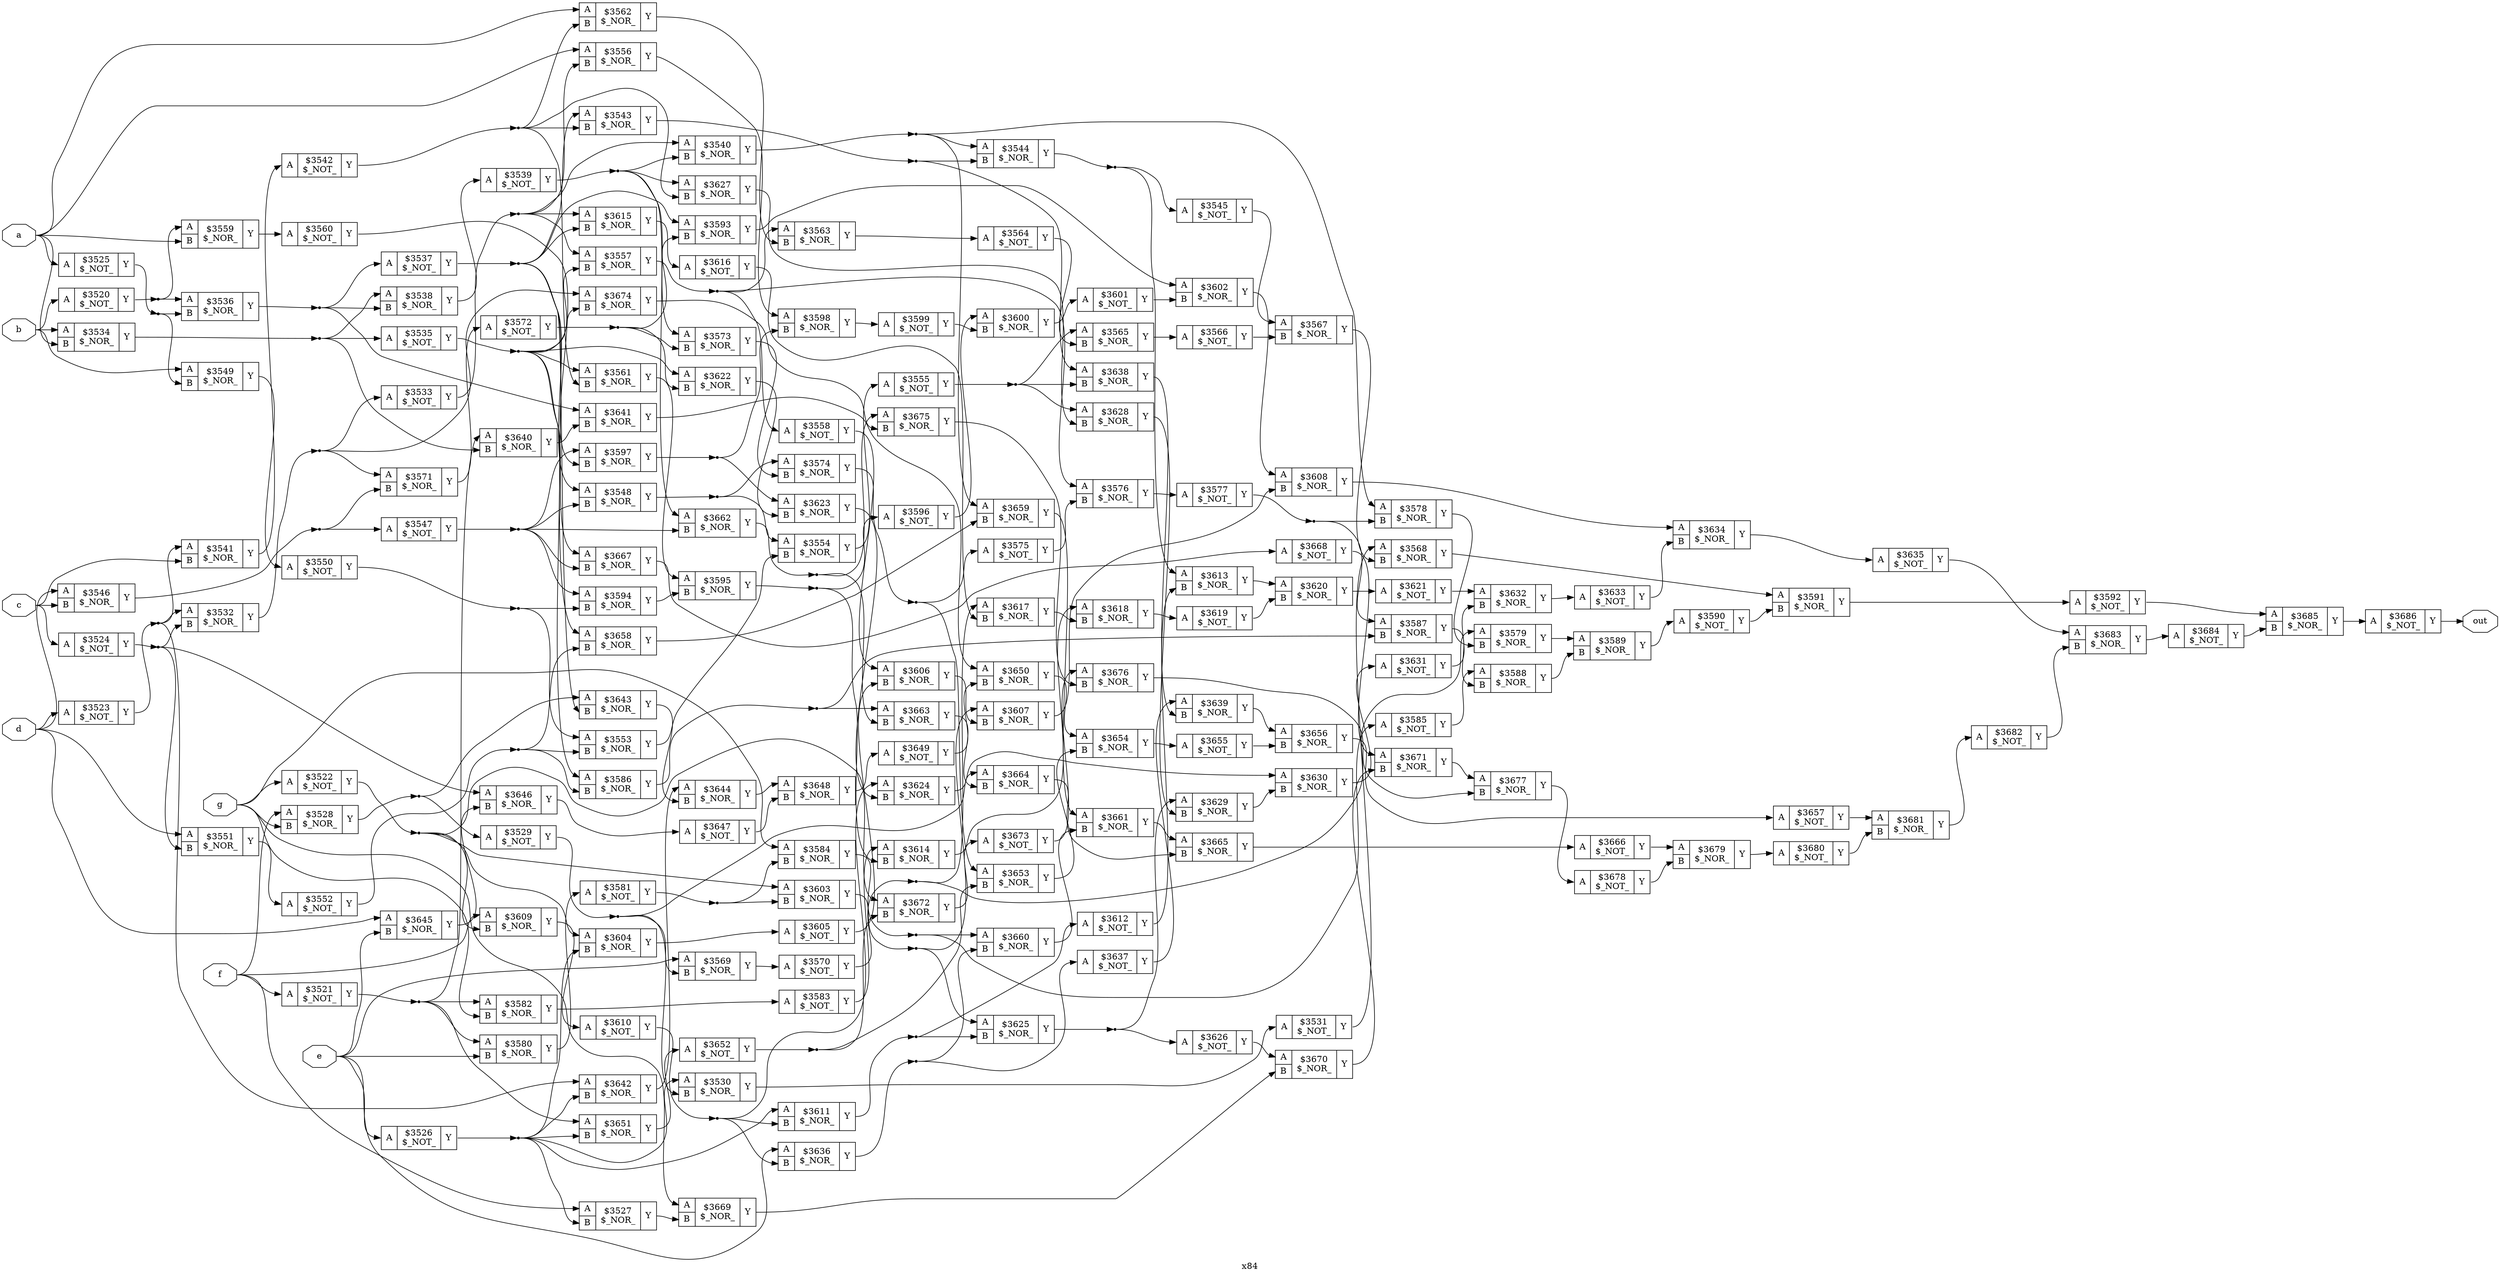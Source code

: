 digraph "x84" {
label="x84";
rankdir="LR";
remincross=true;
n167 [ shape=octagon, label="a", color="black", fontcolor="black" ];
n168 [ shape=octagon, label="b", color="black", fontcolor="black" ];
n169 [ shape=octagon, label="c", color="black", fontcolor="black" ];
n170 [ shape=octagon, label="d", color="black", fontcolor="black" ];
n171 [ shape=octagon, label="e", color="black", fontcolor="black" ];
n172 [ shape=octagon, label="f", color="black", fontcolor="black" ];
n173 [ shape=octagon, label="g", color="black", fontcolor="black" ];
n174 [ shape=octagon, label="out", color="black", fontcolor="black" ];
c177 [ shape=record, label="{{<p175> A}|$3520\n$_NOT_|{<p176> Y}}" ];
c178 [ shape=record, label="{{<p175> A}|$3521\n$_NOT_|{<p176> Y}}" ];
c179 [ shape=record, label="{{<p175> A}|$3522\n$_NOT_|{<p176> Y}}" ];
c180 [ shape=record, label="{{<p175> A}|$3523\n$_NOT_|{<p176> Y}}" ];
c181 [ shape=record, label="{{<p175> A}|$3524\n$_NOT_|{<p176> Y}}" ];
c182 [ shape=record, label="{{<p175> A}|$3525\n$_NOT_|{<p176> Y}}" ];
c183 [ shape=record, label="{{<p175> A}|$3526\n$_NOT_|{<p176> Y}}" ];
c185 [ shape=record, label="{{<p175> A|<p184> B}|$3527\n$_NOR_|{<p176> Y}}" ];
c186 [ shape=record, label="{{<p175> A|<p184> B}|$3528\n$_NOR_|{<p176> Y}}" ];
c187 [ shape=record, label="{{<p175> A}|$3529\n$_NOT_|{<p176> Y}}" ];
c188 [ shape=record, label="{{<p175> A|<p184> B}|$3530\n$_NOR_|{<p176> Y}}" ];
c189 [ shape=record, label="{{<p175> A}|$3531\n$_NOT_|{<p176> Y}}" ];
c190 [ shape=record, label="{{<p175> A|<p184> B}|$3532\n$_NOR_|{<p176> Y}}" ];
c191 [ shape=record, label="{{<p175> A}|$3533\n$_NOT_|{<p176> Y}}" ];
c192 [ shape=record, label="{{<p175> A|<p184> B}|$3534\n$_NOR_|{<p176> Y}}" ];
c193 [ shape=record, label="{{<p175> A}|$3535\n$_NOT_|{<p176> Y}}" ];
c194 [ shape=record, label="{{<p175> A|<p184> B}|$3536\n$_NOR_|{<p176> Y}}" ];
c195 [ shape=record, label="{{<p175> A}|$3537\n$_NOT_|{<p176> Y}}" ];
c196 [ shape=record, label="{{<p175> A|<p184> B}|$3538\n$_NOR_|{<p176> Y}}" ];
c197 [ shape=record, label="{{<p175> A}|$3539\n$_NOT_|{<p176> Y}}" ];
c198 [ shape=record, label="{{<p175> A|<p184> B}|$3540\n$_NOR_|{<p176> Y}}" ];
c199 [ shape=record, label="{{<p175> A|<p184> B}|$3541\n$_NOR_|{<p176> Y}}" ];
c200 [ shape=record, label="{{<p175> A}|$3542\n$_NOT_|{<p176> Y}}" ];
c201 [ shape=record, label="{{<p175> A|<p184> B}|$3543\n$_NOR_|{<p176> Y}}" ];
c202 [ shape=record, label="{{<p175> A|<p184> B}|$3544\n$_NOR_|{<p176> Y}}" ];
c203 [ shape=record, label="{{<p175> A}|$3545\n$_NOT_|{<p176> Y}}" ];
c204 [ shape=record, label="{{<p175> A|<p184> B}|$3546\n$_NOR_|{<p176> Y}}" ];
c205 [ shape=record, label="{{<p175> A}|$3547\n$_NOT_|{<p176> Y}}" ];
c206 [ shape=record, label="{{<p175> A|<p184> B}|$3548\n$_NOR_|{<p176> Y}}" ];
c207 [ shape=record, label="{{<p175> A|<p184> B}|$3549\n$_NOR_|{<p176> Y}}" ];
c208 [ shape=record, label="{{<p175> A}|$3550\n$_NOT_|{<p176> Y}}" ];
c209 [ shape=record, label="{{<p175> A|<p184> B}|$3551\n$_NOR_|{<p176> Y}}" ];
c210 [ shape=record, label="{{<p175> A}|$3552\n$_NOT_|{<p176> Y}}" ];
c211 [ shape=record, label="{{<p175> A|<p184> B}|$3553\n$_NOR_|{<p176> Y}}" ];
c212 [ shape=record, label="{{<p175> A|<p184> B}|$3554\n$_NOR_|{<p176> Y}}" ];
c213 [ shape=record, label="{{<p175> A}|$3555\n$_NOT_|{<p176> Y}}" ];
c214 [ shape=record, label="{{<p175> A|<p184> B}|$3556\n$_NOR_|{<p176> Y}}" ];
c215 [ shape=record, label="{{<p175> A|<p184> B}|$3557\n$_NOR_|{<p176> Y}}" ];
c216 [ shape=record, label="{{<p175> A}|$3558\n$_NOT_|{<p176> Y}}" ];
c217 [ shape=record, label="{{<p175> A|<p184> B}|$3559\n$_NOR_|{<p176> Y}}" ];
c218 [ shape=record, label="{{<p175> A}|$3560\n$_NOT_|{<p176> Y}}" ];
c219 [ shape=record, label="{{<p175> A|<p184> B}|$3561\n$_NOR_|{<p176> Y}}" ];
c220 [ shape=record, label="{{<p175> A|<p184> B}|$3562\n$_NOR_|{<p176> Y}}" ];
c221 [ shape=record, label="{{<p175> A|<p184> B}|$3563\n$_NOR_|{<p176> Y}}" ];
c222 [ shape=record, label="{{<p175> A}|$3564\n$_NOT_|{<p176> Y}}" ];
c223 [ shape=record, label="{{<p175> A|<p184> B}|$3565\n$_NOR_|{<p176> Y}}" ];
c224 [ shape=record, label="{{<p175> A}|$3566\n$_NOT_|{<p176> Y}}" ];
c225 [ shape=record, label="{{<p175> A|<p184> B}|$3567\n$_NOR_|{<p176> Y}}" ];
c226 [ shape=record, label="{{<p175> A|<p184> B}|$3568\n$_NOR_|{<p176> Y}}" ];
c227 [ shape=record, label="{{<p175> A|<p184> B}|$3569\n$_NOR_|{<p176> Y}}" ];
c228 [ shape=record, label="{{<p175> A}|$3570\n$_NOT_|{<p176> Y}}" ];
c229 [ shape=record, label="{{<p175> A|<p184> B}|$3571\n$_NOR_|{<p176> Y}}" ];
c230 [ shape=record, label="{{<p175> A}|$3572\n$_NOT_|{<p176> Y}}" ];
c231 [ shape=record, label="{{<p175> A|<p184> B}|$3573\n$_NOR_|{<p176> Y}}" ];
c232 [ shape=record, label="{{<p175> A|<p184> B}|$3574\n$_NOR_|{<p176> Y}}" ];
c233 [ shape=record, label="{{<p175> A}|$3575\n$_NOT_|{<p176> Y}}" ];
c234 [ shape=record, label="{{<p175> A|<p184> B}|$3576\n$_NOR_|{<p176> Y}}" ];
c235 [ shape=record, label="{{<p175> A}|$3577\n$_NOT_|{<p176> Y}}" ];
c236 [ shape=record, label="{{<p175> A|<p184> B}|$3578\n$_NOR_|{<p176> Y}}" ];
c237 [ shape=record, label="{{<p175> A|<p184> B}|$3579\n$_NOR_|{<p176> Y}}" ];
c238 [ shape=record, label="{{<p175> A|<p184> B}|$3580\n$_NOR_|{<p176> Y}}" ];
c239 [ shape=record, label="{{<p175> A}|$3581\n$_NOT_|{<p176> Y}}" ];
c240 [ shape=record, label="{{<p175> A|<p184> B}|$3582\n$_NOR_|{<p176> Y}}" ];
c241 [ shape=record, label="{{<p175> A}|$3583\n$_NOT_|{<p176> Y}}" ];
c242 [ shape=record, label="{{<p175> A|<p184> B}|$3584\n$_NOR_|{<p176> Y}}" ];
c243 [ shape=record, label="{{<p175> A}|$3585\n$_NOT_|{<p176> Y}}" ];
c244 [ shape=record, label="{{<p175> A|<p184> B}|$3586\n$_NOR_|{<p176> Y}}" ];
c245 [ shape=record, label="{{<p175> A|<p184> B}|$3587\n$_NOR_|{<p176> Y}}" ];
c246 [ shape=record, label="{{<p175> A|<p184> B}|$3588\n$_NOR_|{<p176> Y}}" ];
c247 [ shape=record, label="{{<p175> A|<p184> B}|$3589\n$_NOR_|{<p176> Y}}" ];
c248 [ shape=record, label="{{<p175> A}|$3590\n$_NOT_|{<p176> Y}}" ];
c249 [ shape=record, label="{{<p175> A|<p184> B}|$3591\n$_NOR_|{<p176> Y}}" ];
c250 [ shape=record, label="{{<p175> A}|$3592\n$_NOT_|{<p176> Y}}" ];
c251 [ shape=record, label="{{<p175> A|<p184> B}|$3593\n$_NOR_|{<p176> Y}}" ];
c252 [ shape=record, label="{{<p175> A|<p184> B}|$3594\n$_NOR_|{<p176> Y}}" ];
c253 [ shape=record, label="{{<p175> A|<p184> B}|$3595\n$_NOR_|{<p176> Y}}" ];
c254 [ shape=record, label="{{<p175> A}|$3596\n$_NOT_|{<p176> Y}}" ];
c255 [ shape=record, label="{{<p175> A|<p184> B}|$3597\n$_NOR_|{<p176> Y}}" ];
c256 [ shape=record, label="{{<p175> A|<p184> B}|$3598\n$_NOR_|{<p176> Y}}" ];
c257 [ shape=record, label="{{<p175> A}|$3599\n$_NOT_|{<p176> Y}}" ];
c258 [ shape=record, label="{{<p175> A|<p184> B}|$3600\n$_NOR_|{<p176> Y}}" ];
c259 [ shape=record, label="{{<p175> A}|$3601\n$_NOT_|{<p176> Y}}" ];
c260 [ shape=record, label="{{<p175> A|<p184> B}|$3602\n$_NOR_|{<p176> Y}}" ];
c261 [ shape=record, label="{{<p175> A|<p184> B}|$3603\n$_NOR_|{<p176> Y}}" ];
c262 [ shape=record, label="{{<p175> A|<p184> B}|$3604\n$_NOR_|{<p176> Y}}" ];
c263 [ shape=record, label="{{<p175> A}|$3605\n$_NOT_|{<p176> Y}}" ];
c264 [ shape=record, label="{{<p175> A|<p184> B}|$3606\n$_NOR_|{<p176> Y}}" ];
c265 [ shape=record, label="{{<p175> A|<p184> B}|$3607\n$_NOR_|{<p176> Y}}" ];
c266 [ shape=record, label="{{<p175> A|<p184> B}|$3608\n$_NOR_|{<p176> Y}}" ];
c267 [ shape=record, label="{{<p175> A|<p184> B}|$3609\n$_NOR_|{<p176> Y}}" ];
c268 [ shape=record, label="{{<p175> A}|$3610\n$_NOT_|{<p176> Y}}" ];
c269 [ shape=record, label="{{<p175> A|<p184> B}|$3611\n$_NOR_|{<p176> Y}}" ];
c270 [ shape=record, label="{{<p175> A}|$3612\n$_NOT_|{<p176> Y}}" ];
c271 [ shape=record, label="{{<p175> A|<p184> B}|$3613\n$_NOR_|{<p176> Y}}" ];
c272 [ shape=record, label="{{<p175> A|<p184> B}|$3614\n$_NOR_|{<p176> Y}}" ];
c273 [ shape=record, label="{{<p175> A|<p184> B}|$3615\n$_NOR_|{<p176> Y}}" ];
c274 [ shape=record, label="{{<p175> A}|$3616\n$_NOT_|{<p176> Y}}" ];
c275 [ shape=record, label="{{<p175> A|<p184> B}|$3617\n$_NOR_|{<p176> Y}}" ];
c276 [ shape=record, label="{{<p175> A|<p184> B}|$3618\n$_NOR_|{<p176> Y}}" ];
c277 [ shape=record, label="{{<p175> A}|$3619\n$_NOT_|{<p176> Y}}" ];
c278 [ shape=record, label="{{<p175> A|<p184> B}|$3620\n$_NOR_|{<p176> Y}}" ];
c279 [ shape=record, label="{{<p175> A}|$3621\n$_NOT_|{<p176> Y}}" ];
c280 [ shape=record, label="{{<p175> A|<p184> B}|$3622\n$_NOR_|{<p176> Y}}" ];
c281 [ shape=record, label="{{<p175> A|<p184> B}|$3623\n$_NOR_|{<p176> Y}}" ];
c282 [ shape=record, label="{{<p175> A|<p184> B}|$3624\n$_NOR_|{<p176> Y}}" ];
c283 [ shape=record, label="{{<p175> A|<p184> B}|$3625\n$_NOR_|{<p176> Y}}" ];
c284 [ shape=record, label="{{<p175> A}|$3626\n$_NOT_|{<p176> Y}}" ];
c285 [ shape=record, label="{{<p175> A|<p184> B}|$3627\n$_NOR_|{<p176> Y}}" ];
c286 [ shape=record, label="{{<p175> A|<p184> B}|$3628\n$_NOR_|{<p176> Y}}" ];
c287 [ shape=record, label="{{<p175> A|<p184> B}|$3629\n$_NOR_|{<p176> Y}}" ];
c288 [ shape=record, label="{{<p175> A|<p184> B}|$3630\n$_NOR_|{<p176> Y}}" ];
c289 [ shape=record, label="{{<p175> A}|$3631\n$_NOT_|{<p176> Y}}" ];
c290 [ shape=record, label="{{<p175> A|<p184> B}|$3632\n$_NOR_|{<p176> Y}}" ];
c291 [ shape=record, label="{{<p175> A}|$3633\n$_NOT_|{<p176> Y}}" ];
c292 [ shape=record, label="{{<p175> A|<p184> B}|$3634\n$_NOR_|{<p176> Y}}" ];
c293 [ shape=record, label="{{<p175> A}|$3635\n$_NOT_|{<p176> Y}}" ];
c294 [ shape=record, label="{{<p175> A|<p184> B}|$3636\n$_NOR_|{<p176> Y}}" ];
c295 [ shape=record, label="{{<p175> A}|$3637\n$_NOT_|{<p176> Y}}" ];
c296 [ shape=record, label="{{<p175> A|<p184> B}|$3638\n$_NOR_|{<p176> Y}}" ];
c297 [ shape=record, label="{{<p175> A|<p184> B}|$3639\n$_NOR_|{<p176> Y}}" ];
c298 [ shape=record, label="{{<p175> A|<p184> B}|$3640\n$_NOR_|{<p176> Y}}" ];
c299 [ shape=record, label="{{<p175> A|<p184> B}|$3641\n$_NOR_|{<p176> Y}}" ];
c300 [ shape=record, label="{{<p175> A|<p184> B}|$3642\n$_NOR_|{<p176> Y}}" ];
c301 [ shape=record, label="{{<p175> A|<p184> B}|$3643\n$_NOR_|{<p176> Y}}" ];
c302 [ shape=record, label="{{<p175> A|<p184> B}|$3644\n$_NOR_|{<p176> Y}}" ];
c303 [ shape=record, label="{{<p175> A|<p184> B}|$3645\n$_NOR_|{<p176> Y}}" ];
c304 [ shape=record, label="{{<p175> A|<p184> B}|$3646\n$_NOR_|{<p176> Y}}" ];
c305 [ shape=record, label="{{<p175> A}|$3647\n$_NOT_|{<p176> Y}}" ];
c306 [ shape=record, label="{{<p175> A|<p184> B}|$3648\n$_NOR_|{<p176> Y}}" ];
c307 [ shape=record, label="{{<p175> A}|$3649\n$_NOT_|{<p176> Y}}" ];
c308 [ shape=record, label="{{<p175> A|<p184> B}|$3650\n$_NOR_|{<p176> Y}}" ];
c309 [ shape=record, label="{{<p175> A|<p184> B}|$3651\n$_NOR_|{<p176> Y}}" ];
c310 [ shape=record, label="{{<p175> A}|$3652\n$_NOT_|{<p176> Y}}" ];
c311 [ shape=record, label="{{<p175> A|<p184> B}|$3653\n$_NOR_|{<p176> Y}}" ];
c312 [ shape=record, label="{{<p175> A|<p184> B}|$3654\n$_NOR_|{<p176> Y}}" ];
c313 [ shape=record, label="{{<p175> A}|$3655\n$_NOT_|{<p176> Y}}" ];
c314 [ shape=record, label="{{<p175> A|<p184> B}|$3656\n$_NOR_|{<p176> Y}}" ];
c315 [ shape=record, label="{{<p175> A}|$3657\n$_NOT_|{<p176> Y}}" ];
c316 [ shape=record, label="{{<p175> A|<p184> B}|$3658\n$_NOR_|{<p176> Y}}" ];
c317 [ shape=record, label="{{<p175> A|<p184> B}|$3659\n$_NOR_|{<p176> Y}}" ];
c318 [ shape=record, label="{{<p175> A|<p184> B}|$3660\n$_NOR_|{<p176> Y}}" ];
c319 [ shape=record, label="{{<p175> A|<p184> B}|$3661\n$_NOR_|{<p176> Y}}" ];
c320 [ shape=record, label="{{<p175> A|<p184> B}|$3662\n$_NOR_|{<p176> Y}}" ];
c321 [ shape=record, label="{{<p175> A|<p184> B}|$3663\n$_NOR_|{<p176> Y}}" ];
c322 [ shape=record, label="{{<p175> A|<p184> B}|$3664\n$_NOR_|{<p176> Y}}" ];
c323 [ shape=record, label="{{<p175> A|<p184> B}|$3665\n$_NOR_|{<p176> Y}}" ];
c324 [ shape=record, label="{{<p175> A}|$3666\n$_NOT_|{<p176> Y}}" ];
c325 [ shape=record, label="{{<p175> A|<p184> B}|$3667\n$_NOR_|{<p176> Y}}" ];
c326 [ shape=record, label="{{<p175> A}|$3668\n$_NOT_|{<p176> Y}}" ];
c327 [ shape=record, label="{{<p175> A|<p184> B}|$3669\n$_NOR_|{<p176> Y}}" ];
c328 [ shape=record, label="{{<p175> A|<p184> B}|$3670\n$_NOR_|{<p176> Y}}" ];
c329 [ shape=record, label="{{<p175> A|<p184> B}|$3671\n$_NOR_|{<p176> Y}}" ];
c330 [ shape=record, label="{{<p175> A|<p184> B}|$3672\n$_NOR_|{<p176> Y}}" ];
c331 [ shape=record, label="{{<p175> A}|$3673\n$_NOT_|{<p176> Y}}" ];
c332 [ shape=record, label="{{<p175> A|<p184> B}|$3674\n$_NOR_|{<p176> Y}}" ];
c333 [ shape=record, label="{{<p175> A|<p184> B}|$3675\n$_NOR_|{<p176> Y}}" ];
c334 [ shape=record, label="{{<p175> A|<p184> B}|$3676\n$_NOR_|{<p176> Y}}" ];
c335 [ shape=record, label="{{<p175> A|<p184> B}|$3677\n$_NOR_|{<p176> Y}}" ];
c336 [ shape=record, label="{{<p175> A}|$3678\n$_NOT_|{<p176> Y}}" ];
c337 [ shape=record, label="{{<p175> A|<p184> B}|$3679\n$_NOR_|{<p176> Y}}" ];
c338 [ shape=record, label="{{<p175> A}|$3680\n$_NOT_|{<p176> Y}}" ];
c339 [ shape=record, label="{{<p175> A|<p184> B}|$3681\n$_NOR_|{<p176> Y}}" ];
c340 [ shape=record, label="{{<p175> A}|$3682\n$_NOT_|{<p176> Y}}" ];
c341 [ shape=record, label="{{<p175> A|<p184> B}|$3683\n$_NOR_|{<p176> Y}}" ];
c342 [ shape=record, label="{{<p175> A}|$3684\n$_NOT_|{<p176> Y}}" ];
c343 [ shape=record, label="{{<p175> A|<p184> B}|$3685\n$_NOR_|{<p176> Y}}" ];
c344 [ shape=record, label="{{<p175> A}|$3686\n$_NOT_|{<p176> Y}}" ];
n1 [ shape=point ];
c269:p176:e -> n1:w [color="black", label=""];
n1:e -> c270:p175:w [color="black", label=""];
n1:e -> c283:p184:w [color="black", label=""];
c278:p176:e -> c279:p175:w [color="black", label=""];
c203:p176:e -> c225:p175:w [color="black", label=""];
n101 [ shape=point ];
c204:p176:e -> n101:w [color="black", label=""];
n101:e -> c205:p175:w [color="black", label=""];
n101:e -> c229:p184:w [color="black", label=""];
n102 [ shape=point ];
c205:p176:e -> n102:w [color="black", label=""];
n102:e -> c206:p184:w [color="black", label=""];
n102:e -> c252:p175:w [color="black", label=""];
n102:e -> c255:p175:w [color="black", label=""];
n102:e -> c320:p184:w [color="black", label=""];
n102:e -> c325:p184:w [color="black", label=""];
n103 [ shape=point ];
c206:p176:e -> n103:w [color="black", label=""];
n103:e -> c212:p175:w [color="black", label=""];
n103:e -> c232:p175:w [color="black", label=""];
c207:p176:e -> c208:p175:w [color="black", label=""];
n105 [ shape=point ];
c208:p176:e -> n105:w [color="black", label=""];
n105:e -> c211:p175:w [color="black", label=""];
n105:e -> c252:p184:w [color="black", label=""];
c209:p176:e -> c210:p175:w [color="black", label=""];
n107 [ shape=point ];
c210:p176:e -> n107:w [color="black", label=""];
n107:e -> c211:p184:w [color="black", label=""];
n107:e -> c244:p184:w [color="black", label=""];
n107:e -> c316:p184:w [color="black", label=""];
c211:p176:e -> c212:p184:w [color="black", label=""];
c212:p176:e -> c213:p175:w [color="black", label=""];
n11 [ shape=point ];
c178:p176:e -> n11:w [color="black", label=""];
n11:e -> c238:p175:w [color="black", label=""];
n11:e -> c240:p175:w [color="black", label=""];
n11:e -> c298:p175:w [color="black", label=""];
n11:e -> c309:p175:w [color="black", label=""];
n110 [ shape=point ];
c213:p176:e -> n110:w [color="black", label=""];
n110:e -> c223:p175:w [color="black", label=""];
n110:e -> c286:p175:w [color="black", label=""];
n110:e -> c296:p184:w [color="black", label=""];
c214:p176:e -> c256:p175:w [color="black", label=""];
n112 [ shape=point ];
c215:p176:e -> n112:w [color="black", label=""];
n112:e -> c216:p175:w [color="black", label=""];
n112:e -> c221:p175:w [color="black", label=""];
n112:e -> c234:p175:w [color="black", label=""];
c216:p176:e -> c264:p175:w [color="black", label=""];
c217:p176:e -> c218:p175:w [color="black", label=""];
c218:p176:e -> c255:p184:w [color="black", label=""];
c219:p176:e -> c253:p175:w [color="black", label=""];
c220:p176:e -> c221:p184:w [color="black", label=""];
c221:p176:e -> c222:p175:w [color="black", label=""];
c222:p176:e -> c223:p184:w [color="black", label=""];
c279:p176:e -> c290:p175:w [color="black", label=""];
c223:p176:e -> c224:p175:w [color="black", label=""];
c224:p176:e -> c225:p184:w [color="black", label=""];
c225:p176:e -> c226:p184:w [color="black", label=""];
c226:p176:e -> c249:p175:w [color="black", label=""];
c227:p176:e -> c228:p175:w [color="black", label=""];
n125 [ shape=point ];
c228:p176:e -> n125:w [color="black", label=""];
n125:e -> c237:p175:w [color="black", label=""];
n125:e -> c275:p175:w [color="black", label=""];
c229:p176:e -> c230:p175:w [color="black", label=""];
n127 [ shape=point ];
c230:p176:e -> n127:w [color="black", label=""];
n127:e -> c231:p184:w [color="black", label=""];
n127:e -> c251:p184:w [color="black", label=""];
n127:e -> c280:p184:w [color="black", label=""];
c231:p176:e -> c232:p184:w [color="black", label=""];
n129 [ shape=point ];
c232:p176:e -> n129:w [color="black", label=""];
n129:e -> c233:p175:w [color="black", label=""];
n129:e -> c311:p175:w [color="black", label=""];
c280:p176:e -> c281:p184:w [color="black", label=""];
c233:p176:e -> c234:p184:w [color="black", label=""];
c234:p176:e -> c235:p175:w [color="black", label=""];
n132 [ shape=point ];
c235:p176:e -> n132:w [color="black", label=""];
n132:e -> c236:p184:w [color="black", label=""];
n132:e -> c245:p175:w [color="black", label=""];
c236:p176:e -> c237:p184:w [color="black", label=""];
c237:p176:e -> c247:p175:w [color="black", label=""];
c238:p176:e -> c239:p175:w [color="black", label=""];
n136 [ shape=point ];
c239:p176:e -> n136:w [color="black", label=""];
n136:e -> c242:p184:w [color="black", label=""];
n136:e -> c261:p184:w [color="black", label=""];
c240:p176:e -> c241:p175:w [color="black", label=""];
c241:p176:e -> c272:p175:w [color="black", label=""];
n139 [ shape=point ];
c242:p176:e -> n139:w [color="black", label=""];
n139:e -> c243:p175:w [color="black", label=""];
n139:e -> c318:p175:w [color="black", label=""];
c281:p176:e -> c282:p184:w [color="black", label=""];
c243:p176:e -> c246:p175:w [color="black", label=""];
n141 [ shape=point ];
c244:p176:e -> n141:w [color="black", label=""];
n141:e -> c245:p184:w [color="black", label=""];
n141:e -> c321:p175:w [color="black", label=""];
c245:p176:e -> c246:p184:w [color="black", label=""];
c246:p176:e -> c247:p184:w [color="black", label=""];
c247:p176:e -> c248:p175:w [color="black", label=""];
c248:p176:e -> c249:p184:w [color="black", label=""];
c249:p176:e -> c250:p175:w [color="black", label=""];
c250:p176:e -> c343:p175:w [color="black", label=""];
c251:p176:e -> c260:p175:w [color="black", label=""];
c252:p176:e -> c253:p184:w [color="black", label=""];
c282:p176:e -> c288:p175:w [color="black", label=""];
n150 [ shape=point ];
c253:p176:e -> n150:w [color="black", label=""];
n150:e -> c254:p175:w [color="black", label=""];
n150:e -> c272:p184:w [color="black", label=""];
c254:p176:e -> c258:p175:w [color="black", label=""];
n152 [ shape=point ];
c255:p176:e -> n152:w [color="black", label=""];
n152:e -> c256:p184:w [color="black", label=""];
n152:e -> c281:p175:w [color="black", label=""];
c256:p176:e -> c257:p175:w [color="black", label=""];
c257:p176:e -> c258:p184:w [color="black", label=""];
c258:p176:e -> c259:p175:w [color="black", label=""];
c259:p176:e -> c260:p184:w [color="black", label=""];
c260:p176:e -> c266:p175:w [color="black", label=""];
n158 [ shape=point ];
c261:p176:e -> n158:w [color="black", label=""];
n158:e -> c265:p175:w [color="black", label=""];
n158:e -> c283:p175:w [color="black", label=""];
c262:p176:e -> c263:p175:w [color="black", label=""];
n16 [ shape=point ];
c283:p176:e -> n16:w [color="black", label=""];
n16:e -> c284:p175:w [color="black", label=""];
n16:e -> c287:p175:w [color="black", label=""];
c263:p176:e -> c264:p184:w [color="black", label=""];
c264:p176:e -> c265:p184:w [color="black", label=""];
c265:p176:e -> c266:p184:w [color="black", label=""];
c266:p176:e -> c292:p175:w [color="black", label=""];
c267:p176:e -> c268:p175:w [color="black", label=""];
n165 [ shape=point ];
c268:p176:e -> n165:w [color="black", label=""];
n165:e -> c269:p184:w [color="black", label=""];
n165:e -> c282:p175:w [color="black", label=""];
n165:e -> c294:p184:w [color="black", label=""];
n166 [ shape=point ];
c177:p176:e -> n166:w [color="black", label=""];
n166:e -> c194:p175:w [color="black", label=""];
n166:e -> c217:p175:w [color="black", label=""];
n167:e -> c182:p175:w [color="black", label=""];
n167:e -> c192:p184:w [color="black", label=""];
n167:e -> c214:p175:w [color="black", label=""];
n167:e -> c217:p184:w [color="black", label=""];
n167:e -> c220:p175:w [color="black", label=""];
n168:e -> c177:p175:w [color="black", label=""];
n168:e -> c192:p175:w [color="black", label=""];
n168:e -> c207:p175:w [color="black", label=""];
n169:e -> c181:p175:w [color="black", label=""];
n169:e -> c199:p184:w [color="black", label=""];
n169:e -> c204:p184:w [color="black", label=""];
c284:p176:e -> c328:p175:w [color="black", label=""];
n170:e -> c180:p175:w [color="black", label=""];
n170:e -> c204:p175:w [color="black", label=""];
n170:e -> c209:p175:w [color="black", label=""];
n170:e -> c303:p175:w [color="black", label=""];
n171:e -> c183:p175:w [color="black", label=""];
n171:e -> c227:p175:w [color="black", label=""];
n171:e -> c238:p184:w [color="black", label=""];
n171:e -> c294:p175:w [color="black", label=""];
n171:e -> c303:p184:w [color="black", label=""];
n172:e -> c178:p175:w [color="black", label=""];
n172:e -> c185:p175:w [color="black", label=""];
n172:e -> c186:p175:w [color="black", label=""];
n172:e -> c267:p175:w [color="black", label=""];
n173:e -> c179:p175:w [color="black", label=""];
n173:e -> c186:p184:w [color="black", label=""];
n173:e -> c240:p184:w [color="black", label=""];
n173:e -> c242:p175:w [color="black", label=""];
n173:e -> c327:p175:w [color="black", label=""];
c344:p176:e -> n174:w [color="black", label=""];
c285:p176:e -> c286:p184:w [color="black", label=""];
c286:p176:e -> c287:p184:w [color="black", label=""];
c270:p176:e -> c271:p184:w [color="black", label=""];
c287:p176:e -> c288:p184:w [color="black", label=""];
c288:p176:e -> c289:p175:w [color="black", label=""];
n22 [ shape=point ];
c179:p176:e -> n22:w [color="black", label=""];
n22:e -> c261:p175:w [color="black", label=""];
n22:e -> c262:p175:w [color="black", label=""];
n22:e -> c267:p184:w [color="black", label=""];
n22:e -> c330:p175:w [color="black", label=""];
c289:p176:e -> c290:p184:w [color="black", label=""];
c290:p176:e -> c291:p175:w [color="black", label=""];
c291:p176:e -> c292:p184:w [color="black", label=""];
c292:p176:e -> c293:p175:w [color="black", label=""];
c293:p176:e -> c341:p175:w [color="black", label=""];
n28 [ shape=point ];
c294:p176:e -> n28:w [color="black", label=""];
n28:e -> c295:p175:w [color="black", label=""];
n28:e -> c318:p184:w [color="black", label=""];
c295:p176:e -> c297:p175:w [color="black", label=""];
c271:p176:e -> c278:p175:w [color="black", label=""];
c296:p176:e -> c297:p184:w [color="black", label=""];
c297:p176:e -> c314:p175:w [color="black", label=""];
c298:p176:e -> c299:p184:w [color="black", label=""];
n33 [ shape=point ];
c180:p176:e -> n33:w [color="black", label=""];
n33:e -> c190:p175:w [color="black", label=""];
n33:e -> c199:p175:w [color="black", label=""];
n33:e -> c300:p175:w [color="black", label=""];
c299:p176:e -> c308:p175:w [color="black", label=""];
c300:p176:e -> c302:p175:w [color="black", label=""];
c301:p176:e -> c302:p184:w [color="black", label=""];
c302:p176:e -> c306:p175:w [color="black", label=""];
c303:p176:e -> c304:p184:w [color="black", label=""];
c304:p176:e -> c305:p175:w [color="black", label=""];
c272:p176:e -> c276:p175:w [color="black", label=""];
c305:p176:e -> c306:p184:w [color="black", label=""];
c306:p176:e -> c307:p175:w [color="black", label=""];
c307:p176:e -> c308:p184:w [color="black", label=""];
c308:p176:e -> c312:p175:w [color="black", label=""];
n44 [ shape=point ];
c181:p176:e -> n44:w [color="black", label=""];
n44:e -> c190:p184:w [color="black", label=""];
n44:e -> c209:p184:w [color="black", label=""];
n44:e -> c304:p175:w [color="black", label=""];
c309:p176:e -> c310:p175:w [color="black", label=""];
n46 [ shape=point ];
c310:p176:e -> n46:w [color="black", label=""];
n46:e -> c311:p184:w [color="black", label=""];
n46:e -> c330:p184:w [color="black", label=""];
c311:p176:e -> c312:p184:w [color="black", label=""];
c312:p176:e -> c313:p175:w [color="black", label=""];
c313:p176:e -> c314:p184:w [color="black", label=""];
c273:p176:e -> c274:p175:w [color="black", label=""];
c314:p176:e -> c315:p175:w [color="black", label=""];
c315:p176:e -> c339:p175:w [color="black", label=""];
c316:p176:e -> c317:p184:w [color="black", label=""];
c317:p176:e -> c319:p175:w [color="black", label=""];
c318:p176:e -> c319:p184:w [color="black", label=""];
n55 [ shape=point ];
c182:p176:e -> n55:w [color="black", label=""];
n55:e -> c194:p184:w [color="black", label=""];
n55:e -> c207:p184:w [color="black", label=""];
c319:p176:e -> c323:p175:w [color="black", label=""];
n57 [ shape=point ];
c320:p176:e -> n57:w [color="black", label=""];
n57:e -> c321:p184:w [color="black", label=""];
n57:e -> c333:p175:w [color="black", label=""];
c321:p176:e -> c322:p184:w [color="black", label=""];
c322:p176:e -> c323:p184:w [color="black", label=""];
c274:p176:e -> c275:p184:w [color="black", label=""];
c323:p176:e -> c324:p175:w [color="black", label=""];
c324:p176:e -> c337:p175:w [color="black", label=""];
c325:p176:e -> c326:p175:w [color="black", label=""];
c326:p176:e -> c329:p175:w [color="black", label=""];
c327:p176:e -> c328:p184:w [color="black", label=""];
c328:p176:e -> c329:p184:w [color="black", label=""];
n66 [ shape=point ];
c183:p176:e -> n66:w [color="black", label=""];
n66:e -> c185:p184:w [color="black", label=""];
n66:e -> c188:p175:w [color="black", label=""];
n66:e -> c262:p184:w [color="black", label=""];
n66:e -> c269:p175:w [color="black", label=""];
n66:e -> c300:p184:w [color="black", label=""];
n66:e -> c309:p184:w [color="black", label=""];
c329:p176:e -> c335:p175:w [color="black", label=""];
c330:p176:e -> c331:p175:w [color="black", label=""];
c331:p176:e -> c334:p175:w [color="black", label=""];
c275:p176:e -> c276:p184:w [color="black", label=""];
c332:p176:e -> c333:p184:w [color="black", label=""];
c333:p176:e -> c334:p184:w [color="black", label=""];
c334:p176:e -> c335:p184:w [color="black", label=""];
c335:p176:e -> c336:p175:w [color="black", label=""];
c336:p176:e -> c337:p184:w [color="black", label=""];
c337:p176:e -> c338:p175:w [color="black", label=""];
c338:p176:e -> c339:p184:w [color="black", label=""];
c185:p176:e -> c327:p184:w [color="black", label=""];
c339:p176:e -> c340:p175:w [color="black", label=""];
c340:p176:e -> c341:p184:w [color="black", label=""];
c276:p176:e -> c277:p175:w [color="black", label=""];
c341:p176:e -> c342:p175:w [color="black", label=""];
c342:p176:e -> c343:p184:w [color="black", label=""];
c343:p176:e -> c344:p175:w [color="black", label=""];
n83 [ shape=point ];
c186:p176:e -> n83:w [color="black", label=""];
n83:e -> c187:p175:w [color="black", label=""];
n83:e -> c301:p175:w [color="black", label=""];
n84 [ shape=point ];
c187:p176:e -> n84:w [color="black", label=""];
n84:e -> c188:p184:w [color="black", label=""];
n84:e -> c227:p184:w [color="black", label=""];
n84:e -> c322:p175:w [color="black", label=""];
c188:p176:e -> c189:p175:w [color="black", label=""];
c189:p176:e -> c226:p175:w [color="black", label=""];
n87 [ shape=point ];
c190:p176:e -> n87:w [color="black", label=""];
n87:e -> c191:p175:w [color="black", label=""];
n87:e -> c229:p175:w [color="black", label=""];
n87:e -> c332:p175:w [color="black", label=""];
n88 [ shape=point ];
c191:p176:e -> n88:w [color="black", label=""];
n88:e -> c198:p175:w [color="black", label=""];
n88:e -> c214:p184:w [color="black", label=""];
n88:e -> c215:p175:w [color="black", label=""];
n88:e -> c273:p175:w [color="black", label=""];
n89 [ shape=point ];
c192:p176:e -> n89:w [color="black", label=""];
n89:e -> c193:p175:w [color="black", label=""];
n89:e -> c196:p175:w [color="black", label=""];
n89:e -> c298:p184:w [color="black", label=""];
c277:p176:e -> c278:p184:w [color="black", label=""];
n90 [ shape=point ];
c193:p176:e -> n90:w [color="black", label=""];
n90:e -> c215:p184:w [color="black", label=""];
n90:e -> c219:p175:w [color="black", label=""];
n90:e -> c244:p175:w [color="black", label=""];
n90:e -> c280:p175:w [color="black", label=""];
n90:e -> c325:p175:w [color="black", label=""];
n90:e -> c332:p184:w [color="black", label=""];
n91 [ shape=point ];
c194:p176:e -> n91:w [color="black", label=""];
n91:e -> c195:p175:w [color="black", label=""];
n91:e -> c196:p184:w [color="black", label=""];
n91:e -> c299:p175:w [color="black", label=""];
n92 [ shape=point ];
c195:p176:e -> n92:w [color="black", label=""];
n92:e -> c201:p175:w [color="black", label=""];
n92:e -> c206:p175:w [color="black", label=""];
n92:e -> c251:p175:w [color="black", label=""];
n92:e -> c273:p184:w [color="black", label=""];
n92:e -> c301:p184:w [color="black", label=""];
n92:e -> c316:p175:w [color="black", label=""];
c196:p176:e -> c197:p175:w [color="black", label=""];
n94 [ shape=point ];
c197:p176:e -> n94:w [color="black", label=""];
n94:e -> c198:p184:w [color="black", label=""];
n94:e -> c231:p175:w [color="black", label=""];
n94:e -> c285:p175:w [color="black", label=""];
n94:e -> c320:p175:w [color="black", label=""];
n95 [ shape=point ];
c198:p176:e -> n95:w [color="black", label=""];
n95:e -> c202:p175:w [color="black", label=""];
n95:e -> c236:p175:w [color="black", label=""];
n95:e -> c317:p175:w [color="black", label=""];
c199:p176:e -> c200:p175:w [color="black", label=""];
n97 [ shape=point ];
c200:p176:e -> n97:w [color="black", label=""];
n97:e -> c201:p184:w [color="black", label=""];
n97:e -> c219:p184:w [color="black", label=""];
n97:e -> c220:p184:w [color="black", label=""];
n97:e -> c285:p184:w [color="black", label=""];
n98 [ shape=point ];
c201:p176:e -> n98:w [color="black", label=""];
n98:e -> c202:p184:w [color="black", label=""];
n98:e -> c296:p175:w [color="black", label=""];
n99 [ shape=point ];
c202:p176:e -> n99:w [color="black", label=""];
n99:e -> c203:p175:w [color="black", label=""];
n99:e -> c271:p175:w [color="black", label=""];
}

